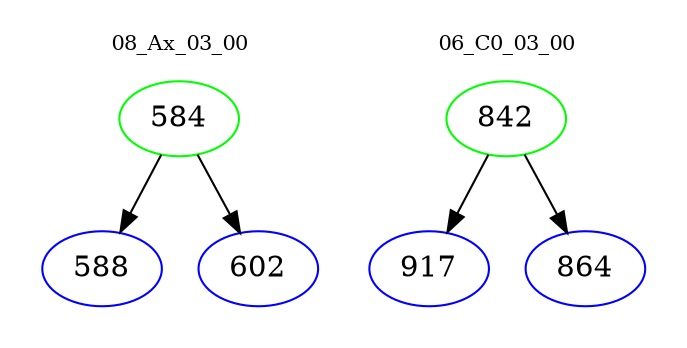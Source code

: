 digraph{
subgraph cluster_0 {
color = white
label = "08_Ax_03_00";
fontsize=10;
T0_584 [label="584", color="green"]
T0_584 -> T0_588 [color="black"]
T0_588 [label="588", color="blue"]
T0_584 -> T0_602 [color="black"]
T0_602 [label="602", color="blue"]
}
subgraph cluster_1 {
color = white
label = "06_C0_03_00";
fontsize=10;
T1_842 [label="842", color="green"]
T1_842 -> T1_917 [color="black"]
T1_917 [label="917", color="blue"]
T1_842 -> T1_864 [color="black"]
T1_864 [label="864", color="blue"]
}
}
